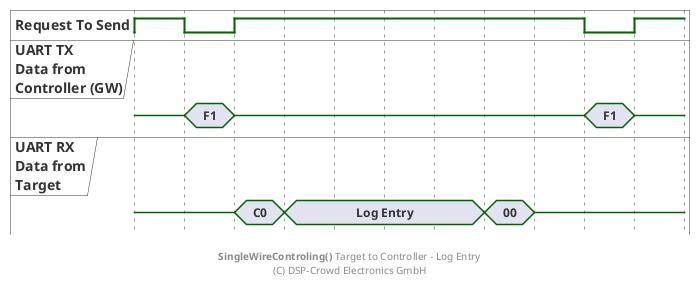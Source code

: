 
@startuml

hide time-axis

binary "Request To Send" as rts
concise "UART TX\nData from\nController (GW)" as ctrl
concise "UART RX\nData from\nTarget" as tar

@0
rts is 1
ctrl is {-}
tar is {-}

@+20
rts is 0
ctrl is "F1"

@+20
rts is 1
ctrl is {-}
tar is "C0"

@+20
tar is "Log Entry"

@+80
tar is "00"

@+20
tar is {-}

@+20
rts is 0
ctrl is "F1"

@+20
rts is 1
ctrl is {-}

footer **SingleWireControling()** Target to Controller - Log Entry\n(C) DSP-Crowd Electronics GmbH

@enduml

